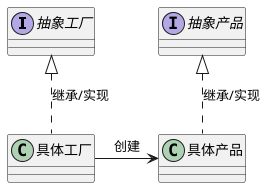@startuml

interface 抽象工厂
class 具体工厂
interface 抽象产品
class 具体产品

具体工厂 -u.|> 抽象工厂 : 继承/实现
具体产品 -u.|> 抽象产品 : 继承/实现
具体工厂 -r--> 具体产品 : 创建
@enduml
